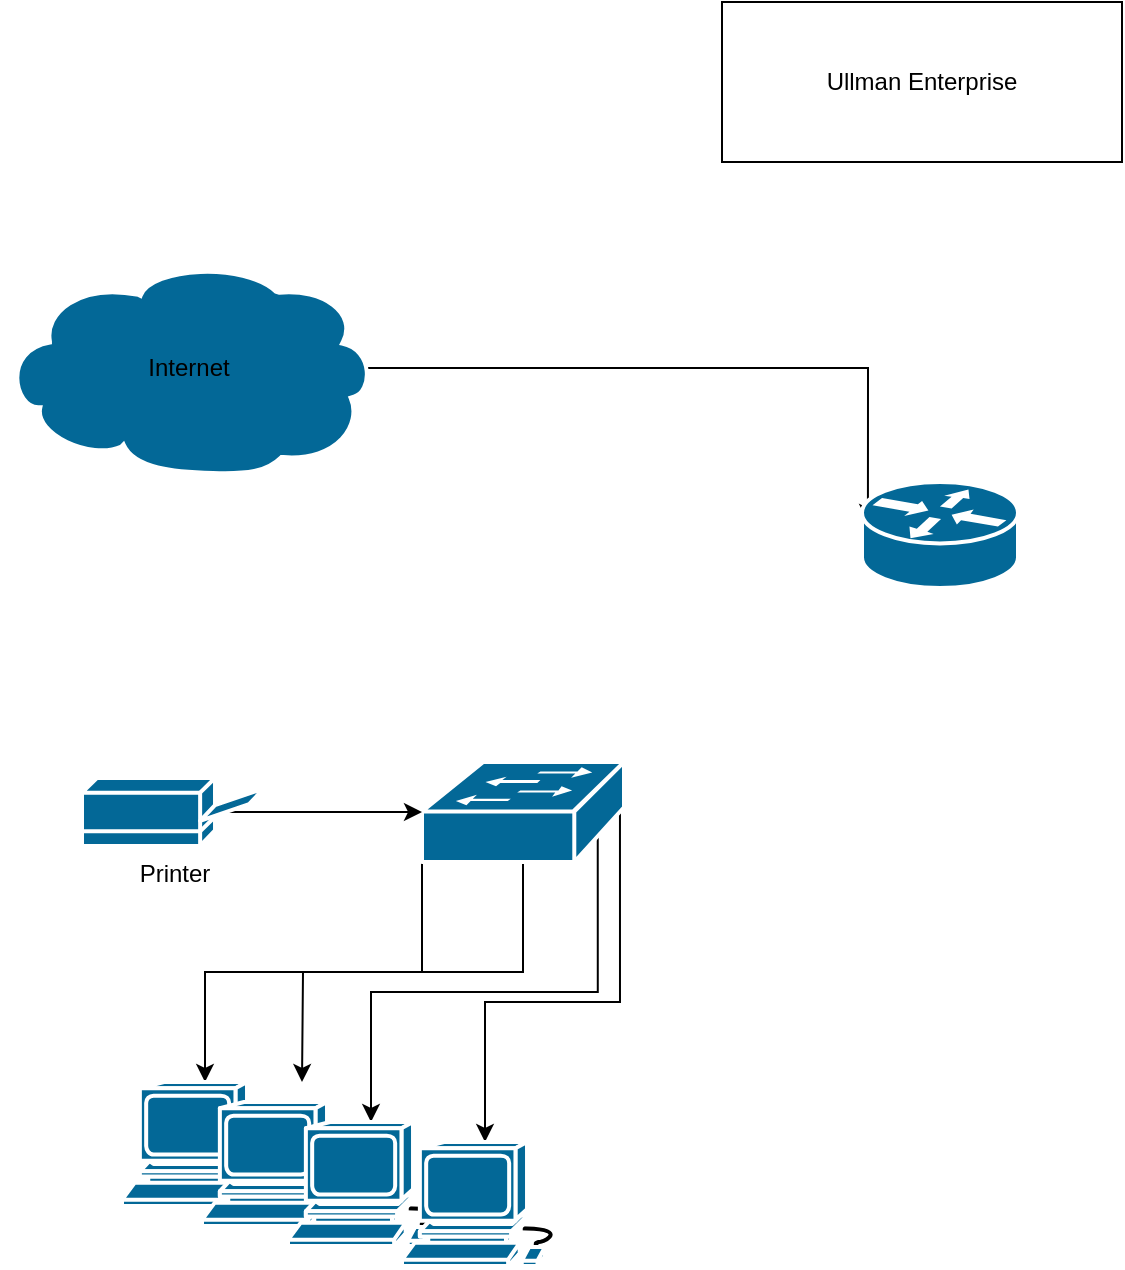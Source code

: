 <mxfile version="21.7.4" type="github">
  <diagram name="Page-1" id="J-reg7bOBgS-nL2o46BV">
    <mxGraphModel dx="1804" dy="648" grid="1" gridSize="10" guides="1" tooltips="1" connect="1" arrows="1" fold="1" page="1" pageScale="1" pageWidth="850" pageHeight="1100" math="0" shadow="0">
      <root>
        <mxCell id="0" />
        <mxCell id="1" parent="0" />
        <mxCell id="cWWOJXq3wTgW33ggFWEq-4" style="edgeStyle=orthogonalEdgeStyle;rounded=0;orthogonalLoop=1;jettySize=auto;html=1;exitX=0.98;exitY=0.5;exitDx=0;exitDy=0;exitPerimeter=0;entryX=0.038;entryY=0.377;entryDx=0;entryDy=0;entryPerimeter=0;" edge="1" parent="1" source="cWWOJXq3wTgW33ggFWEq-1" target="cWWOJXq3wTgW33ggFWEq-2">
          <mxGeometry relative="1" as="geometry" />
        </mxCell>
        <mxCell id="cWWOJXq3wTgW33ggFWEq-1" value="Internet" style="shape=mxgraph.cisco.storage.cloud;sketch=0;html=1;pointerEvents=1;dashed=0;fillColor=#036897;strokeColor=#ffffff;strokeWidth=2;verticalLabelPosition=middle;verticalAlign=middle;align=center;outlineConnect=0;labelPosition=center;" vertex="1" parent="1">
          <mxGeometry x="-60" y="130" width="186" height="106" as="geometry" />
        </mxCell>
        <mxCell id="cWWOJXq3wTgW33ggFWEq-2" value="" style="shape=mxgraph.cisco.routers.router;sketch=0;html=1;pointerEvents=1;dashed=0;fillColor=#036897;strokeColor=#ffffff;strokeWidth=2;verticalLabelPosition=bottom;verticalAlign=top;align=center;outlineConnect=0;" vertex="1" parent="1">
          <mxGeometry x="370" y="240" width="78" height="53" as="geometry" />
        </mxCell>
        <mxCell id="cWWOJXq3wTgW33ggFWEq-13" style="edgeStyle=orthogonalEdgeStyle;rounded=0;orthogonalLoop=1;jettySize=auto;html=1;" edge="1" parent="1" source="cWWOJXq3wTgW33ggFWEq-9" target="cWWOJXq3wTgW33ggFWEq-9">
          <mxGeometry relative="1" as="geometry" />
        </mxCell>
        <mxCell id="cWWOJXq3wTgW33ggFWEq-14" style="edgeStyle=orthogonalEdgeStyle;rounded=0;orthogonalLoop=1;jettySize=auto;html=1;exitX=0;exitY=0.98;exitDx=0;exitDy=0;exitPerimeter=0;entryX=0.5;entryY=0;entryDx=0;entryDy=0;entryPerimeter=0;" edge="1" parent="1" source="cWWOJXq3wTgW33ggFWEq-5" target="cWWOJXq3wTgW33ggFWEq-9">
          <mxGeometry relative="1" as="geometry" />
        </mxCell>
        <mxCell id="cWWOJXq3wTgW33ggFWEq-15" style="edgeStyle=orthogonalEdgeStyle;rounded=0;orthogonalLoop=1;jettySize=auto;html=1;exitX=0.5;exitY=0.98;exitDx=0;exitDy=0;exitPerimeter=0;" edge="1" parent="1" source="cWWOJXq3wTgW33ggFWEq-5">
          <mxGeometry relative="1" as="geometry">
            <mxPoint x="90" y="540" as="targetPoint" />
          </mxGeometry>
        </mxCell>
        <mxCell id="cWWOJXq3wTgW33ggFWEq-16" style="edgeStyle=orthogonalEdgeStyle;rounded=0;orthogonalLoop=1;jettySize=auto;html=1;exitX=0.87;exitY=0.74;exitDx=0;exitDy=0;exitPerimeter=0;" edge="1" parent="1" source="cWWOJXq3wTgW33ggFWEq-5" target="cWWOJXq3wTgW33ggFWEq-11">
          <mxGeometry relative="1" as="geometry" />
        </mxCell>
        <mxCell id="cWWOJXq3wTgW33ggFWEq-17" style="edgeStyle=orthogonalEdgeStyle;rounded=0;orthogonalLoop=1;jettySize=auto;html=1;exitX=0.98;exitY=0.5;exitDx=0;exitDy=0;exitPerimeter=0;" edge="1" parent="1" source="cWWOJXq3wTgW33ggFWEq-5" target="cWWOJXq3wTgW33ggFWEq-12">
          <mxGeometry relative="1" as="geometry" />
        </mxCell>
        <mxCell id="cWWOJXq3wTgW33ggFWEq-5" value="" style="shape=mxgraph.cisco.switches.workgroup_switch;sketch=0;html=1;pointerEvents=1;dashed=0;fillColor=#036897;strokeColor=#ffffff;strokeWidth=2;verticalLabelPosition=bottom;verticalAlign=top;align=center;outlineConnect=0;" vertex="1" parent="1">
          <mxGeometry x="150" y="380" width="101" height="50" as="geometry" />
        </mxCell>
        <mxCell id="cWWOJXq3wTgW33ggFWEq-6" value="Ullman Enterprise" style="rounded=0;whiteSpace=wrap;html=1;" vertex="1" parent="1">
          <mxGeometry x="300" width="200" height="80" as="geometry" />
        </mxCell>
        <mxCell id="cWWOJXq3wTgW33ggFWEq-8" style="edgeStyle=orthogonalEdgeStyle;rounded=0;orthogonalLoop=1;jettySize=auto;html=1;exitX=0.8;exitY=0.5;exitDx=0;exitDy=0;exitPerimeter=0;entryX=0;entryY=0.5;entryDx=0;entryDy=0;entryPerimeter=0;" edge="1" parent="1" source="cWWOJXq3wTgW33ggFWEq-7" target="cWWOJXq3wTgW33ggFWEq-5">
          <mxGeometry relative="1" as="geometry" />
        </mxCell>
        <mxCell id="cWWOJXq3wTgW33ggFWEq-7" value="Printer" style="shape=mxgraph.cisco.computers_and_peripherals.printer;html=1;pointerEvents=1;dashed=0;fillColor=#036897;strokeColor=#ffffff;strokeWidth=2;verticalLabelPosition=bottom;verticalAlign=top;align=center;outlineConnect=0;" vertex="1" parent="1">
          <mxGeometry x="-20" y="388" width="91" height="34" as="geometry" />
        </mxCell>
        <mxCell id="cWWOJXq3wTgW33ggFWEq-9" value="" style="shape=mxgraph.cisco.computers_and_peripherals.workstation;sketch=0;html=1;pointerEvents=1;dashed=0;fillColor=#036897;strokeColor=#ffffff;strokeWidth=2;verticalLabelPosition=bottom;verticalAlign=top;align=center;outlineConnect=0;" vertex="1" parent="1">
          <mxGeometry y="540" width="83" height="62" as="geometry" />
        </mxCell>
        <mxCell id="cWWOJXq3wTgW33ggFWEq-10" value="" style="shape=mxgraph.cisco.computers_and_peripherals.workstation;sketch=0;html=1;pointerEvents=1;dashed=0;fillColor=#036897;strokeColor=#ffffff;strokeWidth=2;verticalLabelPosition=bottom;verticalAlign=top;align=center;outlineConnect=0;" vertex="1" parent="1">
          <mxGeometry x="40" y="550" width="83" height="62" as="geometry" />
        </mxCell>
        <mxCell id="cWWOJXq3wTgW33ggFWEq-11" value="" style="shape=mxgraph.cisco.computers_and_peripherals.workstation;sketch=0;html=1;pointerEvents=1;dashed=0;fillColor=#036897;strokeColor=#ffffff;strokeWidth=2;verticalLabelPosition=bottom;verticalAlign=top;align=center;outlineConnect=0;" vertex="1" parent="1">
          <mxGeometry x="83" y="560" width="83" height="62" as="geometry" />
        </mxCell>
        <mxCell id="cWWOJXq3wTgW33ggFWEq-12" value="" style="shape=mxgraph.cisco.computers_and_peripherals.workstation;sketch=0;html=1;pointerEvents=1;dashed=0;fillColor=#036897;strokeColor=#ffffff;strokeWidth=2;verticalLabelPosition=bottom;verticalAlign=top;align=center;outlineConnect=0;" vertex="1" parent="1">
          <mxGeometry x="140" y="570" width="83" height="62" as="geometry" />
        </mxCell>
      </root>
    </mxGraphModel>
  </diagram>
</mxfile>
